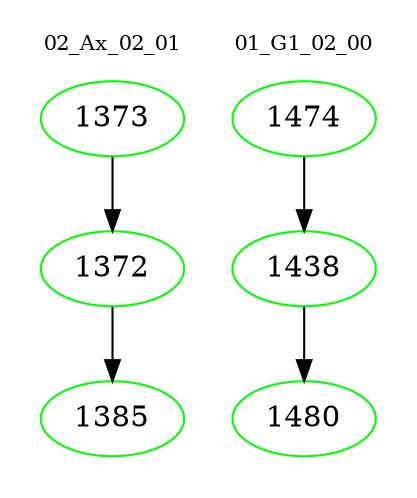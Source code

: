 digraph{
subgraph cluster_0 {
color = white
label = "02_Ax_02_01";
fontsize=10;
T0_1373 [label="1373", color="green"]
T0_1373 -> T0_1372 [color="black"]
T0_1372 [label="1372", color="green"]
T0_1372 -> T0_1385 [color="black"]
T0_1385 [label="1385", color="green"]
}
subgraph cluster_1 {
color = white
label = "01_G1_02_00";
fontsize=10;
T1_1474 [label="1474", color="green"]
T1_1474 -> T1_1438 [color="black"]
T1_1438 [label="1438", color="green"]
T1_1438 -> T1_1480 [color="black"]
T1_1480 [label="1480", color="green"]
}
}
